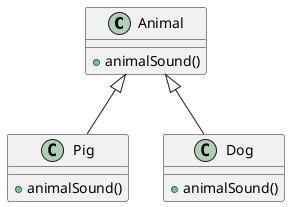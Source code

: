 @startuml
class Animal {
  +animalSound()
}
class Pig {
  +animalSound()
}
class Dog {
    +animalSound()
}
Animal <|-- Pig
Animal <|-- Dog

@enduml
